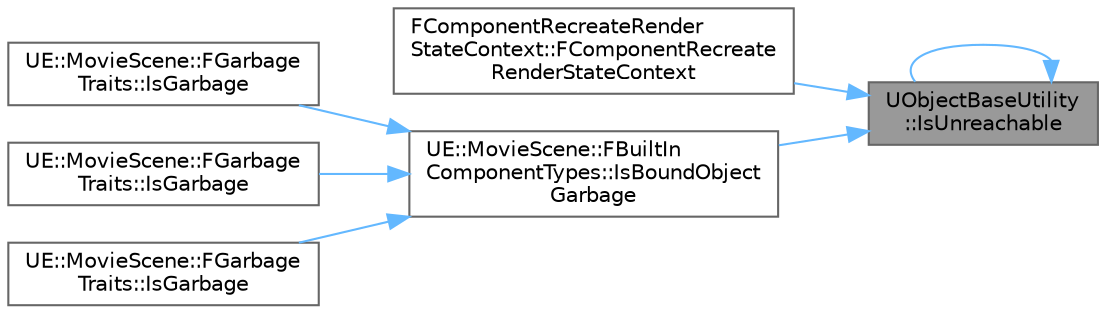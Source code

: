 digraph "UObjectBaseUtility::IsUnreachable"
{
 // INTERACTIVE_SVG=YES
 // LATEX_PDF_SIZE
  bgcolor="transparent";
  edge [fontname=Helvetica,fontsize=10,labelfontname=Helvetica,labelfontsize=10];
  node [fontname=Helvetica,fontsize=10,shape=box,height=0.2,width=0.4];
  rankdir="RL";
  Node1 [id="Node000001",label="UObjectBaseUtility\l::IsUnreachable",height=0.2,width=0.4,color="gray40", fillcolor="grey60", style="filled", fontcolor="black",tooltip="Checks if the object is unreachable."];
  Node1 -> Node2 [id="edge1_Node000001_Node000002",dir="back",color="steelblue1",style="solid",tooltip=" "];
  Node2 [id="Node000002",label="FComponentRecreateRender\lStateContext::FComponentRecreate\lRenderStateContext",height=0.2,width=0.4,color="grey40", fillcolor="white", style="filled",URL="$d6/d3d/classFComponentRecreateRenderStateContext.html#ab84296f99eb938ed9cdfd7aef6fe9fac",tooltip=" "];
  Node1 -> Node3 [id="edge2_Node000001_Node000003",dir="back",color="steelblue1",style="solid",tooltip=" "];
  Node3 [id="Node000003",label="UE::MovieScene::FBuiltIn\lComponentTypes::IsBoundObject\lGarbage",height=0.2,width=0.4,color="grey40", fillcolor="white", style="filled",URL="$d9/dc9/structUE_1_1MovieScene_1_1FBuiltInComponentTypes.html#a5767e0fd220cd99dbb08d836e19f5026",tooltip=" "];
  Node3 -> Node4 [id="edge3_Node000003_Node000004",dir="back",color="steelblue1",style="solid",tooltip=" "];
  Node4 [id="Node000004",label="UE::MovieScene::FGarbage\lTraits::IsGarbage",height=0.2,width=0.4,color="grey40", fillcolor="white", style="filled",URL="$db/da2/structUE_1_1MovieScene_1_1FGarbageTraits.html#aaf0c8a318363a0790af4701cef019b57",tooltip=" "];
  Node3 -> Node5 [id="edge4_Node000003_Node000005",dir="back",color="steelblue1",style="solid",tooltip=" "];
  Node5 [id="Node000005",label="UE::MovieScene::FGarbage\lTraits::IsGarbage",height=0.2,width=0.4,color="grey40", fillcolor="white", style="filled",URL="$db/da2/structUE_1_1MovieScene_1_1FGarbageTraits.html#af39473aef8af56f15180e3f5e0abcb44",tooltip=" "];
  Node3 -> Node6 [id="edge5_Node000003_Node000006",dir="back",color="steelblue1",style="solid",tooltip=" "];
  Node6 [id="Node000006",label="UE::MovieScene::FGarbage\lTraits::IsGarbage",height=0.2,width=0.4,color="grey40", fillcolor="white", style="filled",URL="$db/da2/structUE_1_1MovieScene_1_1FGarbageTraits.html#ac8cc8caa6bc31c043a505e465605255a",tooltip=" "];
  Node1 -> Node1 [id="edge6_Node000001_Node000001",dir="back",color="steelblue1",style="solid",tooltip=" "];
}
